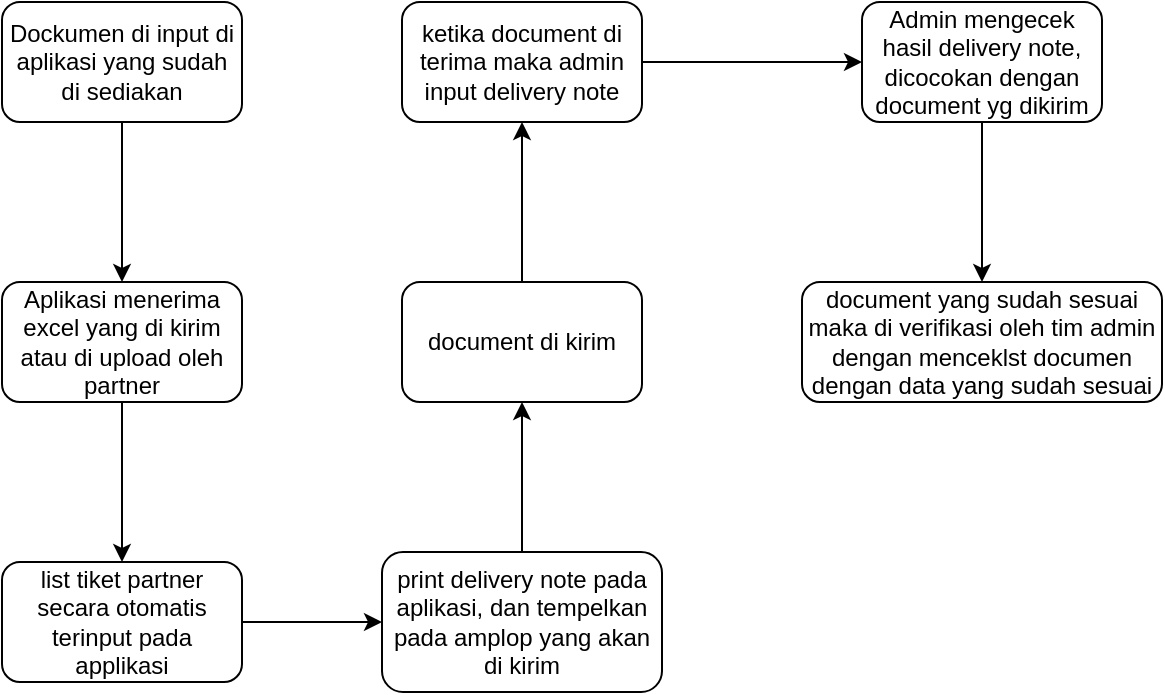 <mxfile version="21.6.1" type="github" pages="2">
  <diagram name="FLOW Delivery Notes" id="JH4biTIsZSVjb6IosrdY">
    <mxGraphModel dx="1195" dy="645" grid="0" gridSize="10" guides="1" tooltips="1" connect="1" arrows="1" fold="1" page="0" pageScale="1" pageWidth="850" pageHeight="1100" math="0" shadow="0">
      <root>
        <mxCell id="0" />
        <mxCell id="1" parent="0" />
        <mxCell id="6BUe0aq8VaEj2AFBNeVo-4" value="" style="edgeStyle=orthogonalEdgeStyle;rounded=0;orthogonalLoop=1;jettySize=auto;html=1;" edge="1" parent="1" source="6BUe0aq8VaEj2AFBNeVo-1" target="6BUe0aq8VaEj2AFBNeVo-3">
          <mxGeometry relative="1" as="geometry" />
        </mxCell>
        <mxCell id="6BUe0aq8VaEj2AFBNeVo-1" value="Dockumen di input di aplikasi yang sudah di sediakan" style="rounded=1;whiteSpace=wrap;html=1;" vertex="1" parent="1">
          <mxGeometry x="40" y="50" width="120" height="60" as="geometry" />
        </mxCell>
        <mxCell id="6BUe0aq8VaEj2AFBNeVo-6" value="" style="edgeStyle=orthogonalEdgeStyle;rounded=0;orthogonalLoop=1;jettySize=auto;html=1;" edge="1" parent="1" source="6BUe0aq8VaEj2AFBNeVo-3" target="6BUe0aq8VaEj2AFBNeVo-5">
          <mxGeometry relative="1" as="geometry" />
        </mxCell>
        <mxCell id="6BUe0aq8VaEj2AFBNeVo-3" value="Aplikasi menerima excel yang di kirim atau di upload oleh partner" style="whiteSpace=wrap;html=1;rounded=1;" vertex="1" parent="1">
          <mxGeometry x="40" y="190" width="120" height="60" as="geometry" />
        </mxCell>
        <mxCell id="6BUe0aq8VaEj2AFBNeVo-8" value="" style="edgeStyle=orthogonalEdgeStyle;rounded=0;orthogonalLoop=1;jettySize=auto;html=1;" edge="1" parent="1" source="6BUe0aq8VaEj2AFBNeVo-5" target="6BUe0aq8VaEj2AFBNeVo-7">
          <mxGeometry relative="1" as="geometry" />
        </mxCell>
        <mxCell id="6BUe0aq8VaEj2AFBNeVo-5" value="list tiket partner secara otomatis terinput pada applikasi" style="whiteSpace=wrap;html=1;rounded=1;" vertex="1" parent="1">
          <mxGeometry x="40" y="330" width="120" height="60" as="geometry" />
        </mxCell>
        <mxCell id="6BUe0aq8VaEj2AFBNeVo-10" value="" style="edgeStyle=orthogonalEdgeStyle;rounded=0;orthogonalLoop=1;jettySize=auto;html=1;" edge="1" parent="1" source="6BUe0aq8VaEj2AFBNeVo-7" target="6BUe0aq8VaEj2AFBNeVo-9">
          <mxGeometry relative="1" as="geometry" />
        </mxCell>
        <mxCell id="6BUe0aq8VaEj2AFBNeVo-7" value="print delivery note pada aplikasi, dan tempelkan pada amplop yang akan di kirim" style="whiteSpace=wrap;html=1;rounded=1;" vertex="1" parent="1">
          <mxGeometry x="230" y="325" width="140" height="70" as="geometry" />
        </mxCell>
        <mxCell id="6BUe0aq8VaEj2AFBNeVo-12" value="" style="edgeStyle=orthogonalEdgeStyle;rounded=0;orthogonalLoop=1;jettySize=auto;html=1;" edge="1" parent="1" source="6BUe0aq8VaEj2AFBNeVo-9" target="6BUe0aq8VaEj2AFBNeVo-11">
          <mxGeometry relative="1" as="geometry" />
        </mxCell>
        <mxCell id="6BUe0aq8VaEj2AFBNeVo-9" value="document di kirim" style="whiteSpace=wrap;html=1;rounded=1;" vertex="1" parent="1">
          <mxGeometry x="240" y="190" width="120" height="60" as="geometry" />
        </mxCell>
        <mxCell id="6BUe0aq8VaEj2AFBNeVo-14" value="" style="edgeStyle=orthogonalEdgeStyle;rounded=0;orthogonalLoop=1;jettySize=auto;html=1;" edge="1" parent="1" source="6BUe0aq8VaEj2AFBNeVo-11" target="6BUe0aq8VaEj2AFBNeVo-13">
          <mxGeometry relative="1" as="geometry" />
        </mxCell>
        <mxCell id="6BUe0aq8VaEj2AFBNeVo-11" value="ketika document di terima maka admin input delivery note" style="whiteSpace=wrap;html=1;rounded=1;" vertex="1" parent="1">
          <mxGeometry x="240" y="50" width="120" height="60" as="geometry" />
        </mxCell>
        <mxCell id="6BUe0aq8VaEj2AFBNeVo-16" value="" style="edgeStyle=orthogonalEdgeStyle;rounded=0;orthogonalLoop=1;jettySize=auto;html=1;" edge="1" parent="1" source="6BUe0aq8VaEj2AFBNeVo-13" target="6BUe0aq8VaEj2AFBNeVo-15">
          <mxGeometry relative="1" as="geometry" />
        </mxCell>
        <mxCell id="6BUe0aq8VaEj2AFBNeVo-13" value="Admin mengecek hasil delivery note, dicocokan dengan document yg dikirim" style="whiteSpace=wrap;html=1;rounded=1;" vertex="1" parent="1">
          <mxGeometry x="470" y="50" width="120" height="60" as="geometry" />
        </mxCell>
        <mxCell id="6BUe0aq8VaEj2AFBNeVo-15" value="document yang sudah sesuai maka di verifikasi oleh tim admin dengan menceklst documen dengan data yang sudah sesuai" style="whiteSpace=wrap;html=1;rounded=1;" vertex="1" parent="1">
          <mxGeometry x="440" y="190" width="180" height="60" as="geometry" />
        </mxCell>
      </root>
    </mxGraphModel>
  </diagram>
  <diagram id="h11eK0bh2Prao1ZEgihl" name="Page-2">
    <mxGraphModel dx="1675" dy="1265" grid="0" gridSize="10" guides="1" tooltips="1" connect="1" arrows="1" fold="1" page="0" pageScale="1" pageWidth="850" pageHeight="1100" math="0" shadow="0">
      <root>
        <mxCell id="0" />
        <mxCell id="1" parent="0" />
        <mxCell id="asH2wT3sLx7sVno17job-3" style="edgeStyle=orthogonalEdgeStyle;rounded=0;orthogonalLoop=1;jettySize=auto;html=1;entryX=0;entryY=0.5;entryDx=0;entryDy=0;" edge="1" parent="1" source="asH2wT3sLx7sVno17job-1" target="asH2wT3sLx7sVno17job-2">
          <mxGeometry relative="1" as="geometry" />
        </mxCell>
        <mxCell id="asH2wT3sLx7sVno17job-1" value="Start" style="ellipse;whiteSpace=wrap;html=1;aspect=fixed;" vertex="1" parent="1">
          <mxGeometry x="-507" y="-735" width="80" height="80" as="geometry" />
        </mxCell>
        <mxCell id="asH2wT3sLx7sVno17job-4" style="edgeStyle=orthogonalEdgeStyle;rounded=0;orthogonalLoop=1;jettySize=auto;html=1;entryX=0.5;entryY=0;entryDx=0;entryDy=0;exitX=0.5;exitY=1;exitDx=0;exitDy=0;" edge="1" parent="1" source="asH2wT3sLx7sVno17job-2" target="asH2wT3sLx7sVno17job-6">
          <mxGeometry relative="1" as="geometry">
            <mxPoint x="-297" y="-575" as="targetPoint" />
          </mxGeometry>
        </mxCell>
        <mxCell id="asH2wT3sLx7sVno17job-8" style="edgeStyle=orthogonalEdgeStyle;rounded=0;orthogonalLoop=1;jettySize=auto;html=1;entryX=0.5;entryY=0;entryDx=0;entryDy=0;exitX=0.5;exitY=1;exitDx=0;exitDy=0;" edge="1" parent="1" source="asH2wT3sLx7sVno17job-2" target="asH2wT3sLx7sVno17job-7">
          <mxGeometry relative="1" as="geometry" />
        </mxCell>
        <mxCell id="asH2wT3sLx7sVno17job-2" value="Document dengan Delivery Note sampai" style="rounded=1;whiteSpace=wrap;html=1;" vertex="1" parent="1">
          <mxGeometry x="-357" y="-725" width="120" height="60" as="geometry" />
        </mxCell>
        <mxCell id="asH2wT3sLx7sVno17job-11" style="edgeStyle=orthogonalEdgeStyle;rounded=0;orthogonalLoop=1;jettySize=auto;html=1;entryX=0.5;entryY=0;entryDx=0;entryDy=0;" edge="1" parent="1" source="asH2wT3sLx7sVno17job-6" target="asH2wT3sLx7sVno17job-10">
          <mxGeometry relative="1" as="geometry" />
        </mxCell>
        <mxCell id="asH2wT3sLx7sVno17job-6" value="From&lt;br&gt;Partner" style="rhombus;whiteSpace=wrap;html=1;" vertex="1" parent="1">
          <mxGeometry x="-517" y="-547" width="80" height="80" as="geometry" />
        </mxCell>
        <mxCell id="asH2wT3sLx7sVno17job-12" style="edgeStyle=orthogonalEdgeStyle;rounded=0;orthogonalLoop=1;jettySize=auto;html=1;entryX=0.5;entryY=0;entryDx=0;entryDy=0;" edge="1" parent="1" source="asH2wT3sLx7sVno17job-7" target="asH2wT3sLx7sVno17job-9">
          <mxGeometry relative="1" as="geometry" />
        </mxCell>
        <mxCell id="asH2wT3sLx7sVno17job-7" value="From DN&lt;br&gt;Engineer" style="rhombus;whiteSpace=wrap;html=1;" vertex="1" parent="1">
          <mxGeometry x="-172" y="-547" width="80" height="80" as="geometry" />
        </mxCell>
        <mxCell id="asH2wT3sLx7sVno17job-14" style="edgeStyle=orthogonalEdgeStyle;rounded=0;orthogonalLoop=1;jettySize=auto;html=1;entryX=0.5;entryY=0;entryDx=0;entryDy=0;" edge="1" parent="1" source="asH2wT3sLx7sVno17job-9">
          <mxGeometry relative="1" as="geometry">
            <mxPoint x="-132" y="-269" as="targetPoint" />
          </mxGeometry>
        </mxCell>
        <mxCell id="asH2wT3sLx7sVno17job-9" value="Verifikasi Dengan List Engineer" style="rounded=1;whiteSpace=wrap;html=1;" vertex="1" parent="1">
          <mxGeometry x="-192" y="-398" width="120" height="60" as="geometry" />
        </mxCell>
        <mxCell id="asH2wT3sLx7sVno17job-10" value="Verifikasi data dengan Delivery Note" style="rounded=1;whiteSpace=wrap;html=1;" vertex="1" parent="1">
          <mxGeometry x="-537" y="-398" width="120" height="60" as="geometry" />
        </mxCell>
        <mxCell id="asH2wT3sLx7sVno17job-15" value="List" style="rounded=1;whiteSpace=wrap;html=1;" vertex="1" parent="1">
          <mxGeometry x="-192" y="-236" width="120" height="60" as="geometry" />
        </mxCell>
      </root>
    </mxGraphModel>
  </diagram>
</mxfile>
